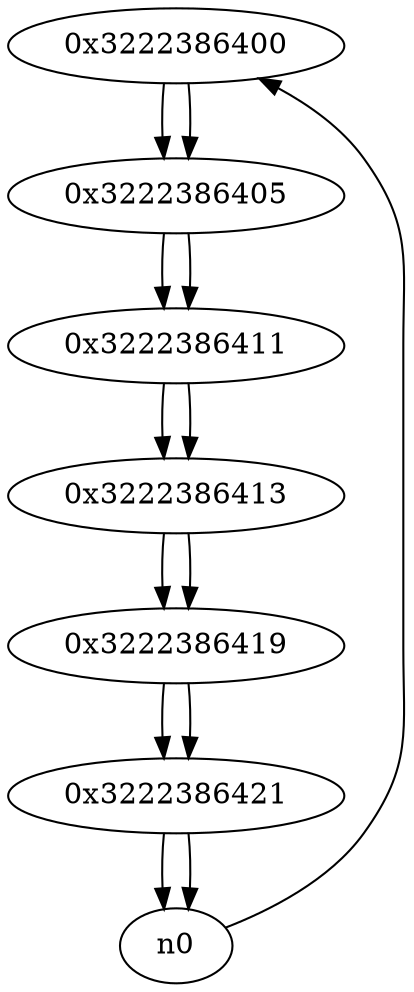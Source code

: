 digraph G{
/* nodes */
  n1 [label="0x3222386400"]
  n2 [label="0x3222386405"]
  n3 [label="0x3222386411"]
  n4 [label="0x3222386413"]
  n5 [label="0x3222386419"]
  n6 [label="0x3222386421"]
/* edges */
n1 -> n2;
n0 -> n1;
n2 -> n3;
n1 -> n2;
n3 -> n4;
n2 -> n3;
n4 -> n5;
n3 -> n4;
n5 -> n6;
n4 -> n5;
n6 -> n0;
n6 -> n0;
n5 -> n6;
}
